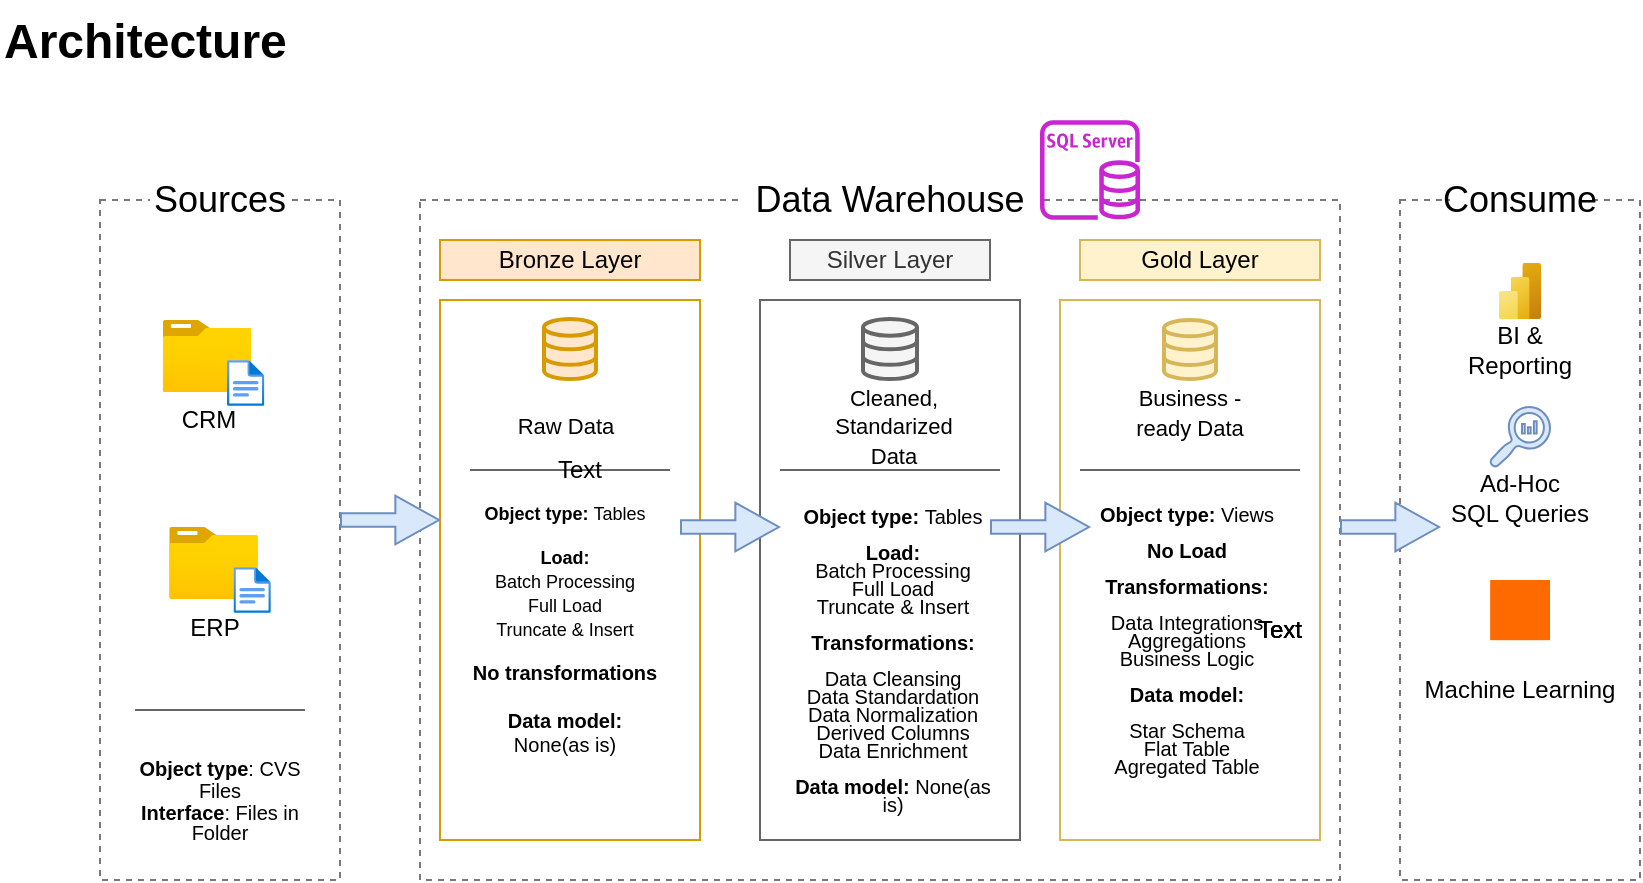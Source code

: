 <mxfile version="28.0.6">
  <diagram name="Page-1" id="wu3Q5bihapbQpqnoNsKn">
    <mxGraphModel dx="577" dy="524" grid="1" gridSize="10" guides="1" tooltips="1" connect="1" arrows="1" fold="1" page="1" pageScale="1" pageWidth="850" pageHeight="1100" math="0" shadow="0">
      <root>
        <mxCell id="0" />
        <mxCell id="1" parent="0" />
        <mxCell id="fgIS-i0JxiSjy2Bl6y06-1" value="" style="rounded=0;whiteSpace=wrap;html=1;fillColor=none;dashed=1;strokeColor=light-dark(#787878, #ededed);" vertex="1" parent="1">
          <mxGeometry x="60" y="110" width="120" height="340" as="geometry" />
        </mxCell>
        <mxCell id="fgIS-i0JxiSjy2Bl6y06-4" value="Sources" style="rounded=0;whiteSpace=wrap;html=1;fontSize=18;strokeColor=none;dashed=1;" vertex="1" parent="1">
          <mxGeometry x="85" y="100" width="70" height="20" as="geometry" />
        </mxCell>
        <mxCell id="fgIS-i0JxiSjy2Bl6y06-5" value="" style="rounded=0;whiteSpace=wrap;html=1;fillColor=none;dashed=1;strokeColor=light-dark(#787878, #ededed);" vertex="1" parent="1">
          <mxGeometry x="220" y="110" width="460" height="340" as="geometry" />
        </mxCell>
        <mxCell id="fgIS-i0JxiSjy2Bl6y06-6" value="Data Warehouse" style="rounded=0;whiteSpace=wrap;html=1;fontSize=18;strokeColor=none;dashed=1;" vertex="1" parent="1">
          <mxGeometry x="380" y="100" width="150" height="20" as="geometry" />
        </mxCell>
        <mxCell id="fgIS-i0JxiSjy2Bl6y06-9" value="" style="rounded=0;whiteSpace=wrap;html=1;fillColor=none;dashed=1;strokeColor=light-dark(#787878, #ededed);" vertex="1" parent="1">
          <mxGeometry x="710" y="110" width="120" height="340" as="geometry" />
        </mxCell>
        <mxCell id="fgIS-i0JxiSjy2Bl6y06-10" value="Consume" style="rounded=0;whiteSpace=wrap;html=1;fontSize=18;strokeColor=none;dashed=1;" vertex="1" parent="1">
          <mxGeometry x="735" y="100" width="70" height="20" as="geometry" />
        </mxCell>
        <mxCell id="fgIS-i0JxiSjy2Bl6y06-11" value="Bronze Layer" style="rounded=0;whiteSpace=wrap;html=1;fillColor=#ffe6cc;strokeColor=#d79b00;" vertex="1" parent="1">
          <mxGeometry x="230" y="130" width="130" height="20" as="geometry" />
        </mxCell>
        <mxCell id="fgIS-i0JxiSjy2Bl6y06-12" value="" style="rounded=0;whiteSpace=wrap;html=1;fillColor=none;strokeColor=#d79b00;" vertex="1" parent="1">
          <mxGeometry x="230" y="160" width="130" height="270" as="geometry" />
        </mxCell>
        <mxCell id="fgIS-i0JxiSjy2Bl6y06-13" value="Silver Layer" style="rounded=0;whiteSpace=wrap;html=1;fillColor=#f5f5f5;strokeColor=#666666;fontColor=#333333;" vertex="1" parent="1">
          <mxGeometry x="405" y="130" width="100" height="20" as="geometry" />
        </mxCell>
        <mxCell id="fgIS-i0JxiSjy2Bl6y06-14" value="" style="rounded=0;whiteSpace=wrap;html=1;fillColor=none;strokeColor=#666666;fontColor=#333333;" vertex="1" parent="1">
          <mxGeometry x="390" y="160" width="130" height="270" as="geometry" />
        </mxCell>
        <mxCell id="fgIS-i0JxiSjy2Bl6y06-15" value="Gold Layer" style="rounded=0;whiteSpace=wrap;html=1;fillColor=#fff2cc;strokeColor=#d6b656;" vertex="1" parent="1">
          <mxGeometry x="550" y="130" width="120" height="20" as="geometry" />
        </mxCell>
        <mxCell id="fgIS-i0JxiSjy2Bl6y06-16" value="" style="rounded=0;whiteSpace=wrap;html=1;fillColor=none;strokeColor=#d6b656;" vertex="1" parent="1">
          <mxGeometry x="540" y="160" width="130" height="270" as="geometry" />
        </mxCell>
        <mxCell id="fgIS-i0JxiSjy2Bl6y06-18" value="CRM" style="image;aspect=fixed;html=1;points=[];align=center;fontSize=12;image=img/lib/azure2/general/Folder_Blank.svg;" vertex="1" parent="1">
          <mxGeometry x="91.32" y="170" width="44.36" height="36" as="geometry" />
        </mxCell>
        <mxCell id="fgIS-i0JxiSjy2Bl6y06-21" value="" style="image;aspect=fixed;html=1;points=[];align=center;fontSize=12;image=img/lib/azure2/general/File.svg;" vertex="1" parent="1">
          <mxGeometry x="123.5" y="190" width="18.67" height="23" as="geometry" />
        </mxCell>
        <mxCell id="fgIS-i0JxiSjy2Bl6y06-22" value="ERP" style="image;aspect=fixed;html=1;points=[];align=center;fontSize=12;image=img/lib/azure2/general/Folder_Blank.svg;" vertex="1" parent="1">
          <mxGeometry x="94.57" y="273.5" width="44.36" height="36" as="geometry" />
        </mxCell>
        <mxCell id="fgIS-i0JxiSjy2Bl6y06-23" value="" style="image;aspect=fixed;html=1;points=[];align=center;fontSize=12;image=img/lib/azure2/general/File.svg;" vertex="1" parent="1">
          <mxGeometry x="126.75" y="293.5" width="18.67" height="23" as="geometry" />
        </mxCell>
        <mxCell id="fgIS-i0JxiSjy2Bl6y06-27" value="" style="line;strokeWidth=1;html=1;fillColor=#f5f5f5;fontColor=#333333;strokeColor=#666666;" vertex="1" parent="1">
          <mxGeometry x="77.5" y="360" width="85" height="10" as="geometry" />
        </mxCell>
        <mxCell id="fgIS-i0JxiSjy2Bl6y06-30" value="&lt;div style=&quot;line-height: 90%;&quot;&gt;&lt;font style=&quot;font-size: 10px; line-height: 90%;&quot;&gt;&lt;b&gt;Object type&lt;/b&gt;: CVS Files&lt;/font&gt;&lt;div&gt;&lt;font style=&quot;font-size: 10px; line-height: 90%;&quot;&gt;&lt;b&gt;Interface&lt;/b&gt;: Files in Folder&lt;/font&gt;&lt;/div&gt;&lt;/div&gt;" style="text;html=1;align=center;verticalAlign=middle;whiteSpace=wrap;rounded=0;" vertex="1" parent="1">
          <mxGeometry x="70" y="380" width="100" height="60" as="geometry" />
        </mxCell>
        <mxCell id="fgIS-i0JxiSjy2Bl6y06-31" value="" style="html=1;verticalLabelPosition=bottom;align=center;labelBackgroundColor=#ffffff;verticalAlign=top;strokeWidth=2;strokeColor=#d79b00;shadow=0;dashed=0;shape=mxgraph.ios7.icons.data;fillColor=#ffe6cc;" vertex="1" parent="1">
          <mxGeometry x="282" y="169.55" width="26" height="30" as="geometry" />
        </mxCell>
        <mxCell id="fgIS-i0JxiSjy2Bl6y06-32" value="" style="html=1;verticalLabelPosition=bottom;align=center;labelBackgroundColor=#ffffff;verticalAlign=top;strokeWidth=2;strokeColor=#666666;shadow=0;dashed=0;shape=mxgraph.ios7.icons.data;fillColor=#f5f5f5;fontColor=#333333;" vertex="1" parent="1">
          <mxGeometry x="441.5" y="169.55" width="27" height="30" as="geometry" />
        </mxCell>
        <mxCell id="fgIS-i0JxiSjy2Bl6y06-33" value="" style="html=1;verticalLabelPosition=bottom;align=center;labelBackgroundColor=#ffffff;verticalAlign=top;strokeWidth=2;strokeColor=#d6b656;shadow=0;dashed=0;shape=mxgraph.ios7.icons.data;fillColor=#fff2cc;" vertex="1" parent="1">
          <mxGeometry x="592" y="170" width="26" height="29.55" as="geometry" />
        </mxCell>
        <mxCell id="fgIS-i0JxiSjy2Bl6y06-34" value="&lt;font style=&quot;font-size: 11px;&quot;&gt;Raw Data&lt;/font&gt;" style="text;html=1;align=center;verticalAlign=middle;whiteSpace=wrap;rounded=0;" vertex="1" parent="1">
          <mxGeometry x="262.5" y="210.32" width="60" height="26.27" as="geometry" />
        </mxCell>
        <mxCell id="fgIS-i0JxiSjy2Bl6y06-35" value="&lt;font style=&quot;font-size: 11px;&quot;&gt;Cleaned, Standarized Data&lt;/font&gt;" style="text;html=1;align=center;verticalAlign=middle;whiteSpace=wrap;rounded=0;" vertex="1" parent="1">
          <mxGeometry x="414.75" y="213" width="83.5" height="20.9" as="geometry" />
        </mxCell>
        <mxCell id="fgIS-i0JxiSjy2Bl6y06-36" value="&lt;font style=&quot;font-size: 11px;&quot;&gt;Business -ready Data&lt;/font&gt;" style="text;html=1;align=center;verticalAlign=middle;whiteSpace=wrap;rounded=0;" vertex="1" parent="1">
          <mxGeometry x="575" y="206.0" width="60" height="20.9" as="geometry" />
        </mxCell>
        <mxCell id="fgIS-i0JxiSjy2Bl6y06-37" style="edgeStyle=orthogonalEdgeStyle;rounded=0;orthogonalLoop=1;jettySize=auto;html=1;exitX=0.5;exitY=1;exitDx=0;exitDy=0;" edge="1" parent="1" source="fgIS-i0JxiSjy2Bl6y06-36" target="fgIS-i0JxiSjy2Bl6y06-36">
          <mxGeometry relative="1" as="geometry" />
        </mxCell>
        <mxCell id="fgIS-i0JxiSjy2Bl6y06-39" value="" style="line;strokeWidth=1;html=1;fillColor=#f5f5f5;fontColor=#333333;strokeColor=#666666;" vertex="1" parent="1">
          <mxGeometry x="245" y="240" width="100" height="10" as="geometry" />
        </mxCell>
        <mxCell id="fgIS-i0JxiSjy2Bl6y06-40" value="" style="line;strokeWidth=1;html=1;fillColor=#f5f5f5;fontColor=#333333;strokeColor=#666666;" vertex="1" parent="1">
          <mxGeometry x="400" y="240" width="110" height="10" as="geometry" />
        </mxCell>
        <mxCell id="fgIS-i0JxiSjy2Bl6y06-41" value="" style="line;strokeWidth=1;html=1;fillColor=#f5f5f5;fontColor=#333333;strokeColor=#666666;" vertex="1" parent="1">
          <mxGeometry x="550" y="240.0" width="110" height="10" as="geometry" />
        </mxCell>
        <mxCell id="fgIS-i0JxiSjy2Bl6y06-42" value="&lt;div style=&quot;line-height: 90%;&quot;&gt;&lt;font style=&quot;line-height: 90%; font-size: 9px;&quot;&gt;&lt;b&gt;Object type: &lt;/b&gt;Tables&lt;/font&gt;&lt;/div&gt;&lt;div style=&quot;line-height: 90%;&quot;&gt;&lt;font style=&quot;font-size: 9px;&quot;&gt;&lt;b&gt;&lt;span style=&quot;background-color: transparent; color: light-dark(rgb(0, 0, 0), rgb(255, 255, 255));&quot;&gt;&lt;br&gt;&lt;/span&gt;&lt;/b&gt;&lt;/font&gt;&lt;/div&gt;&lt;div style=&quot;line-height: 90%;&quot;&gt;&lt;font style=&quot;font-size: 9px;&quot;&gt;&lt;b&gt;&lt;span style=&quot;background-color: transparent; color: light-dark(rgb(0, 0, 0), rgb(255, 255, 255));&quot;&gt;Load&lt;/span&gt;&lt;span style=&quot;background-color: transparent; color: light-dark(rgb(0, 0, 0), rgb(255, 255, 255));&quot;&gt;:&lt;/span&gt;&lt;/b&gt;&lt;/font&gt;&lt;/div&gt;&lt;div style=&quot;line-height: 90%;&quot;&gt;&lt;span style=&quot;background-color: transparent; color: light-dark(rgb(0, 0, 0), rgb(255, 255, 255)); font-size: 9px;&quot;&gt;Batch Processing&lt;/span&gt;&lt;br&gt;&lt;span style=&quot;background-color: transparent; color: light-dark(rgb(0, 0, 0), rgb(255, 255, 255)); font-size: 9px;&quot;&gt;Full Load&lt;/span&gt;&lt;/div&gt;&lt;div style=&quot;line-height: 90%;&quot;&gt;&lt;span style=&quot;background-color: transparent; color: light-dark(rgb(0, 0, 0), rgb(255, 255, 255)); font-size: 9px;&quot;&gt;Truncate &amp;amp; Insert&lt;/span&gt;&lt;/div&gt;&lt;div style=&quot;line-height: 90%;&quot;&gt;&lt;b&gt;&lt;br&gt;&lt;/b&gt;&lt;/div&gt;&lt;div style=&quot;line-height: 90%;&quot;&gt;&lt;font size=&quot;1&quot;&gt;&lt;b&gt;No transformations&lt;/b&gt;&lt;/font&gt;&lt;/div&gt;&lt;div style=&quot;line-height: 90%;&quot;&gt;&lt;font size=&quot;1&quot;&gt;&lt;b&gt;&lt;br&gt;&lt;/b&gt;&lt;/font&gt;&lt;/div&gt;&lt;div style=&quot;line-height: 90%;&quot;&gt;&lt;font size=&quot;1&quot;&gt;&lt;b&gt;Data model: &lt;/b&gt;None(as is)&lt;/font&gt;&lt;/div&gt;" style="text;html=1;align=center;verticalAlign=middle;whiteSpace=wrap;rounded=0;" vertex="1" parent="1">
          <mxGeometry x="245" y="293.5" width="95" height="60" as="geometry" />
        </mxCell>
        <mxCell id="fgIS-i0JxiSjy2Bl6y06-52" value="&lt;div style=&quot;line-height: 90%;&quot;&gt;&lt;font style=&quot;line-height: 90%;&quot;&gt;&lt;b&gt;Object type: &lt;/b&gt;Tables&lt;/font&gt;&lt;/div&gt;&lt;div style=&quot;line-height: 90%;&quot;&gt;&lt;font&gt;&lt;b&gt;&lt;span style=&quot;background-color: transparent; color: light-dark(rgb(0, 0, 0), rgb(255, 255, 255));&quot;&gt;&lt;br&gt;&lt;/span&gt;&lt;/b&gt;&lt;/font&gt;&lt;/div&gt;&lt;div style=&quot;line-height: 90%;&quot;&gt;&lt;font&gt;&lt;b&gt;&lt;span style=&quot;background-color: transparent; color: light-dark(rgb(0, 0, 0), rgb(255, 255, 255));&quot;&gt;Load&lt;/span&gt;&lt;span style=&quot;background-color: transparent; color: light-dark(rgb(0, 0, 0), rgb(255, 255, 255));&quot;&gt;:&lt;/span&gt;&lt;/b&gt;&lt;/font&gt;&lt;/div&gt;&lt;div style=&quot;line-height: 90%;&quot;&gt;&lt;span style=&quot;background-color: transparent; color: light-dark(rgb(0, 0, 0), rgb(255, 255, 255));&quot;&gt;Batch Processing&lt;/span&gt;&lt;br&gt;&lt;span style=&quot;background-color: transparent; color: light-dark(rgb(0, 0, 0), rgb(255, 255, 255));&quot;&gt;Full Load&lt;/span&gt;&lt;/div&gt;&lt;div style=&quot;line-height: 90%;&quot;&gt;&lt;span style=&quot;background-color: transparent; color: light-dark(rgb(0, 0, 0), rgb(255, 255, 255));&quot;&gt;Truncate &amp;amp; Insert&lt;/span&gt;&lt;/div&gt;&lt;div style=&quot;line-height: 90%;&quot;&gt;&lt;b&gt;&lt;br&gt;&lt;/b&gt;&lt;/div&gt;&lt;div style=&quot;line-height: 90%;&quot;&gt;&lt;font&gt;&lt;b&gt;Transformations:&lt;/b&gt;&lt;/font&gt;&lt;/div&gt;&lt;div style=&quot;line-height: 90%;&quot;&gt;&lt;font&gt;&lt;b&gt;&lt;br&gt;&lt;/b&gt;&lt;/font&gt;&lt;/div&gt;&lt;div style=&quot;line-height: 90%;&quot;&gt;&lt;font&gt;Data Cleansing&lt;/font&gt;&lt;/div&gt;&lt;div style=&quot;line-height: 90%;&quot;&gt;&lt;font&gt;Data Standardation&lt;/font&gt;&lt;/div&gt;&lt;div style=&quot;line-height: 90%;&quot;&gt;&lt;font&gt;Data Normalization&lt;/font&gt;&lt;/div&gt;&lt;div style=&quot;line-height: 90%;&quot;&gt;&lt;font&gt;Derived Columns&lt;/font&gt;&lt;/div&gt;&lt;div style=&quot;line-height: 90%;&quot;&gt;&lt;font&gt;Data Enrichment&lt;/font&gt;&lt;/div&gt;&lt;div style=&quot;line-height: 90%;&quot;&gt;&lt;font&gt;&lt;b&gt;&lt;br&gt;&lt;/b&gt;&lt;/font&gt;&lt;/div&gt;&lt;div style=&quot;line-height: 90%;&quot;&gt;&lt;font&gt;&lt;b&gt;Data model: &lt;/b&gt;None(as is)&lt;/font&gt;&lt;/div&gt;" style="text;html=1;align=center;verticalAlign=middle;whiteSpace=wrap;rounded=0;fontSize=10;" vertex="1" parent="1">
          <mxGeometry x="403.25" y="309.5" width="106.5" height="60" as="geometry" />
        </mxCell>
        <mxCell id="fgIS-i0JxiSjy2Bl6y06-55" value="&lt;div style=&quot;line-height: 90%;&quot;&gt;&lt;font style=&quot;line-height: 90%;&quot;&gt;&lt;b&gt;Object type: &lt;/b&gt;Views&lt;/font&gt;&lt;/div&gt;&lt;div style=&quot;line-height: 90%;&quot;&gt;&lt;font&gt;&lt;b&gt;&lt;span style=&quot;background-color: transparent; color: light-dark(rgb(0, 0, 0), rgb(255, 255, 255));&quot;&gt;&lt;br&gt;&lt;/span&gt;&lt;/b&gt;&lt;/font&gt;&lt;/div&gt;&lt;div style=&quot;line-height: 90%;&quot;&gt;&lt;font&gt;&lt;b&gt;&lt;span style=&quot;background-color: transparent; color: light-dark(rgb(0, 0, 0), rgb(255, 255, 255));&quot;&gt;No Load&lt;/span&gt;&lt;/b&gt;&lt;/font&gt;&lt;/div&gt;&lt;div style=&quot;line-height: 90%;&quot;&gt;&lt;b&gt;&lt;br&gt;&lt;/b&gt;&lt;/div&gt;&lt;div style=&quot;line-height: 90%;&quot;&gt;&lt;font&gt;&lt;b&gt;Transformations:&lt;/b&gt;&lt;/font&gt;&lt;/div&gt;&lt;div style=&quot;line-height: 90%;&quot;&gt;&lt;font&gt;&lt;b&gt;&lt;br&gt;&lt;/b&gt;&lt;/font&gt;&lt;/div&gt;&lt;div style=&quot;line-height: 90%;&quot;&gt;&lt;font&gt;Data Integrations&lt;/font&gt;&lt;/div&gt;&lt;div style=&quot;line-height: 90%;&quot;&gt;Aggregations&lt;/div&gt;&lt;div style=&quot;line-height: 90%;&quot;&gt;Business Logic&lt;/div&gt;&lt;div style=&quot;line-height: 90%;&quot;&gt;&lt;font&gt;&lt;b&gt;&lt;br&gt;&lt;/b&gt;&lt;/font&gt;&lt;/div&gt;&lt;div style=&quot;line-height: 90%;&quot;&gt;&lt;font&gt;&lt;b&gt;Data model:&lt;/b&gt;&lt;/font&gt;&lt;/div&gt;&lt;div style=&quot;line-height: 90%;&quot;&gt;&lt;font&gt;&lt;b&gt;&lt;br&gt;&lt;/b&gt;&lt;/font&gt;&lt;/div&gt;&lt;div style=&quot;line-height: 90%;&quot;&gt;&lt;font&gt;Star Schema&lt;/font&gt;&lt;/div&gt;&lt;div style=&quot;line-height: 90%;&quot;&gt;&lt;font&gt;Flat Table&lt;/font&gt;&lt;/div&gt;&lt;div style=&quot;line-height: 90%;&quot;&gt;&lt;font&gt;Agregated Table&lt;/font&gt;&lt;/div&gt;" style="text;html=1;align=center;verticalAlign=middle;whiteSpace=wrap;rounded=0;fontSize=10;" vertex="1" parent="1">
          <mxGeometry x="550" y="300" width="106.5" height="60" as="geometry" />
        </mxCell>
        <mxCell id="fgIS-i0JxiSjy2Bl6y06-57" value="" style="shape=flexArrow;endArrow=classic;html=1;rounded=0;fillColor=#dae8fc;strokeColor=#6c8ebf;endWidth=16.667;endSize=6.942;width=6.667;startSize=6;" edge="1" parent="1">
          <mxGeometry width="50" height="50" relative="1" as="geometry">
            <mxPoint x="180" y="270" as="sourcePoint" />
            <mxPoint x="230" y="270" as="targetPoint" />
          </mxGeometry>
        </mxCell>
        <mxCell id="fgIS-i0JxiSjy2Bl6y06-58" value="" style="shape=flexArrow;endArrow=classic;html=1;rounded=0;fillColor=#dae8fc;strokeColor=#6c8ebf;endWidth=16.667;endSize=6.942;width=6.667;startSize=6;" edge="1" parent="1">
          <mxGeometry width="50" height="50" relative="1" as="geometry">
            <mxPoint x="350" y="273.5" as="sourcePoint" />
            <mxPoint x="400" y="273.5" as="targetPoint" />
          </mxGeometry>
        </mxCell>
        <mxCell id="fgIS-i0JxiSjy2Bl6y06-59" value="" style="shape=flexArrow;endArrow=classic;html=1;rounded=0;fillColor=#dae8fc;strokeColor=#6c8ebf;endWidth=16.667;endSize=6.942;width=6.667;startSize=6;" edge="1" parent="1">
          <mxGeometry width="50" height="50" relative="1" as="geometry">
            <mxPoint x="505" y="273.5" as="sourcePoint" />
            <mxPoint x="555" y="273.5" as="targetPoint" />
          </mxGeometry>
        </mxCell>
        <mxCell id="fgIS-i0JxiSjy2Bl6y06-60" value="" style="shape=flexArrow;endArrow=classic;html=1;rounded=0;fillColor=#dae8fc;strokeColor=#6c8ebf;endWidth=16.667;endSize=6.942;width=6.667;startSize=6;" edge="1" parent="1">
          <mxGeometry width="50" height="50" relative="1" as="geometry">
            <mxPoint x="680" y="273.5" as="sourcePoint" />
            <mxPoint x="730" y="273.5" as="targetPoint" />
          </mxGeometry>
        </mxCell>
        <mxCell id="fgIS-i0JxiSjy2Bl6y06-61" value="Text" style="text;html=1;align=center;verticalAlign=middle;whiteSpace=wrap;rounded=0;" vertex="1" parent="1">
          <mxGeometry x="620" y="310" width="60" height="30" as="geometry" />
        </mxCell>
        <mxCell id="fgIS-i0JxiSjy2Bl6y06-62" value="Text" style="text;html=1;align=center;verticalAlign=middle;whiteSpace=wrap;rounded=0;" vertex="1" parent="1">
          <mxGeometry x="620" y="310" width="60" height="30" as="geometry" />
        </mxCell>
        <mxCell id="fgIS-i0JxiSjy2Bl6y06-63" value="Text" style="text;html=1;align=center;verticalAlign=middle;whiteSpace=wrap;rounded=0;" vertex="1" parent="1">
          <mxGeometry x="620" y="310" width="60" height="30" as="geometry" />
        </mxCell>
        <mxCell id="fgIS-i0JxiSjy2Bl6y06-65" value="BI &amp;amp; Reporting" style="text;html=1;align=center;verticalAlign=middle;whiteSpace=wrap;rounded=0;" vertex="1" parent="1">
          <mxGeometry x="740" y="169.55" width="60" height="30" as="geometry" />
        </mxCell>
        <mxCell id="fgIS-i0JxiSjy2Bl6y06-66" value="Text" style="text;html=1;align=center;verticalAlign=middle;whiteSpace=wrap;rounded=0;" vertex="1" parent="1">
          <mxGeometry x="620" y="310" width="60" height="30" as="geometry" />
        </mxCell>
        <mxCell id="fgIS-i0JxiSjy2Bl6y06-67" value="Ad-Hoc&lt;div&gt;&lt;span style=&quot;background-color: transparent; color: light-dark(rgb(0, 0, 0), rgb(255, 255, 255));&quot;&gt;SQL Queries&lt;/span&gt;&lt;/div&gt;" style="text;html=1;align=center;verticalAlign=middle;whiteSpace=wrap;rounded=0;" vertex="1" parent="1">
          <mxGeometry x="725" y="243.5" width="90" height="30" as="geometry" />
        </mxCell>
        <mxCell id="fgIS-i0JxiSjy2Bl6y06-68" value="Machine Learning" style="text;html=1;align=center;verticalAlign=middle;whiteSpace=wrap;rounded=0;" vertex="1" parent="1">
          <mxGeometry x="710.04" y="340" width="120" height="30" as="geometry" />
        </mxCell>
        <mxCell id="fgIS-i0JxiSjy2Bl6y06-69" value="" style="image;aspect=fixed;html=1;points=[];align=center;fontSize=12;image=img/lib/azure2/analytics/Power_BI_Embedded.svg;" vertex="1" parent="1">
          <mxGeometry x="759.5" y="141.55" width="21" height="28" as="geometry" />
        </mxCell>
        <mxCell id="fgIS-i0JxiSjy2Bl6y06-70" value="" style="sketch=0;pointerEvents=1;shadow=0;dashed=0;html=1;strokeColor=#6c8ebf;labelPosition=center;verticalLabelPosition=bottom;verticalAlign=top;align=center;fillColor=#dae8fc;shape=mxgraph.mscae.oms.log_search" vertex="1" parent="1">
          <mxGeometry x="755" y="213.5" width="30" height="30" as="geometry" />
        </mxCell>
        <mxCell id="fgIS-i0JxiSjy2Bl6y06-71" value="" style="points=[];aspect=fixed;html=1;align=center;shadow=0;dashed=0;fillColor=#FF6A00;strokeColor=none;shape=mxgraph.alibaba_cloud.machine_learning;" vertex="1" parent="1">
          <mxGeometry x="755.08" y="300" width="29.92" height="30.1" as="geometry" />
        </mxCell>
        <mxCell id="fgIS-i0JxiSjy2Bl6y06-73" value="" style="sketch=0;outlineConnect=0;fontColor=#232F3E;gradientColor=none;fillColor=#C925D1;strokeColor=none;dashed=0;verticalLabelPosition=bottom;verticalAlign=top;align=center;html=1;fontSize=12;fontStyle=0;aspect=fixed;pointerEvents=1;shape=mxgraph.aws4.rds_sql_server_instance;" vertex="1" parent="1">
          <mxGeometry x="530" y="70" width="50" height="50" as="geometry" />
        </mxCell>
        <mxCell id="fgIS-i0JxiSjy2Bl6y06-74" value="Text" style="text;html=1;align=center;verticalAlign=middle;whiteSpace=wrap;rounded=0;" vertex="1" parent="1">
          <mxGeometry x="270" y="230" width="60" height="30" as="geometry" />
        </mxCell>
        <mxCell id="fgIS-i0JxiSjy2Bl6y06-75" value="&lt;h1 style=&quot;margin-top: 0px;&quot;&gt;Architecture&lt;/h1&gt;" style="text;html=1;whiteSpace=wrap;overflow=hidden;rounded=0;" vertex="1" parent="1">
          <mxGeometry x="10" y="10" width="180" height="40" as="geometry" />
        </mxCell>
      </root>
    </mxGraphModel>
  </diagram>
</mxfile>
